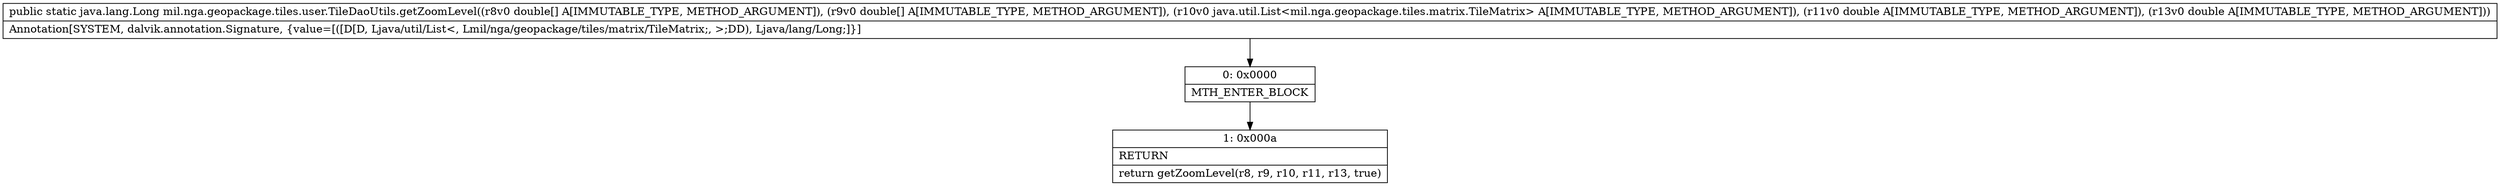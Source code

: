 digraph "CFG formil.nga.geopackage.tiles.user.TileDaoUtils.getZoomLevel([D[DLjava\/util\/List;DD)Ljava\/lang\/Long;" {
Node_0 [shape=record,label="{0\:\ 0x0000|MTH_ENTER_BLOCK\l}"];
Node_1 [shape=record,label="{1\:\ 0x000a|RETURN\l|return getZoomLevel(r8, r9, r10, r11, r13, true)\l}"];
MethodNode[shape=record,label="{public static java.lang.Long mil.nga.geopackage.tiles.user.TileDaoUtils.getZoomLevel((r8v0 double[] A[IMMUTABLE_TYPE, METHOD_ARGUMENT]), (r9v0 double[] A[IMMUTABLE_TYPE, METHOD_ARGUMENT]), (r10v0 java.util.List\<mil.nga.geopackage.tiles.matrix.TileMatrix\> A[IMMUTABLE_TYPE, METHOD_ARGUMENT]), (r11v0 double A[IMMUTABLE_TYPE, METHOD_ARGUMENT]), (r13v0 double A[IMMUTABLE_TYPE, METHOD_ARGUMENT]))  | Annotation[SYSTEM, dalvik.annotation.Signature, \{value=[([D[D, Ljava\/util\/List\<, Lmil\/nga\/geopackage\/tiles\/matrix\/TileMatrix;, \>;DD), Ljava\/lang\/Long;]\}]\l}"];
MethodNode -> Node_0;
Node_0 -> Node_1;
}

